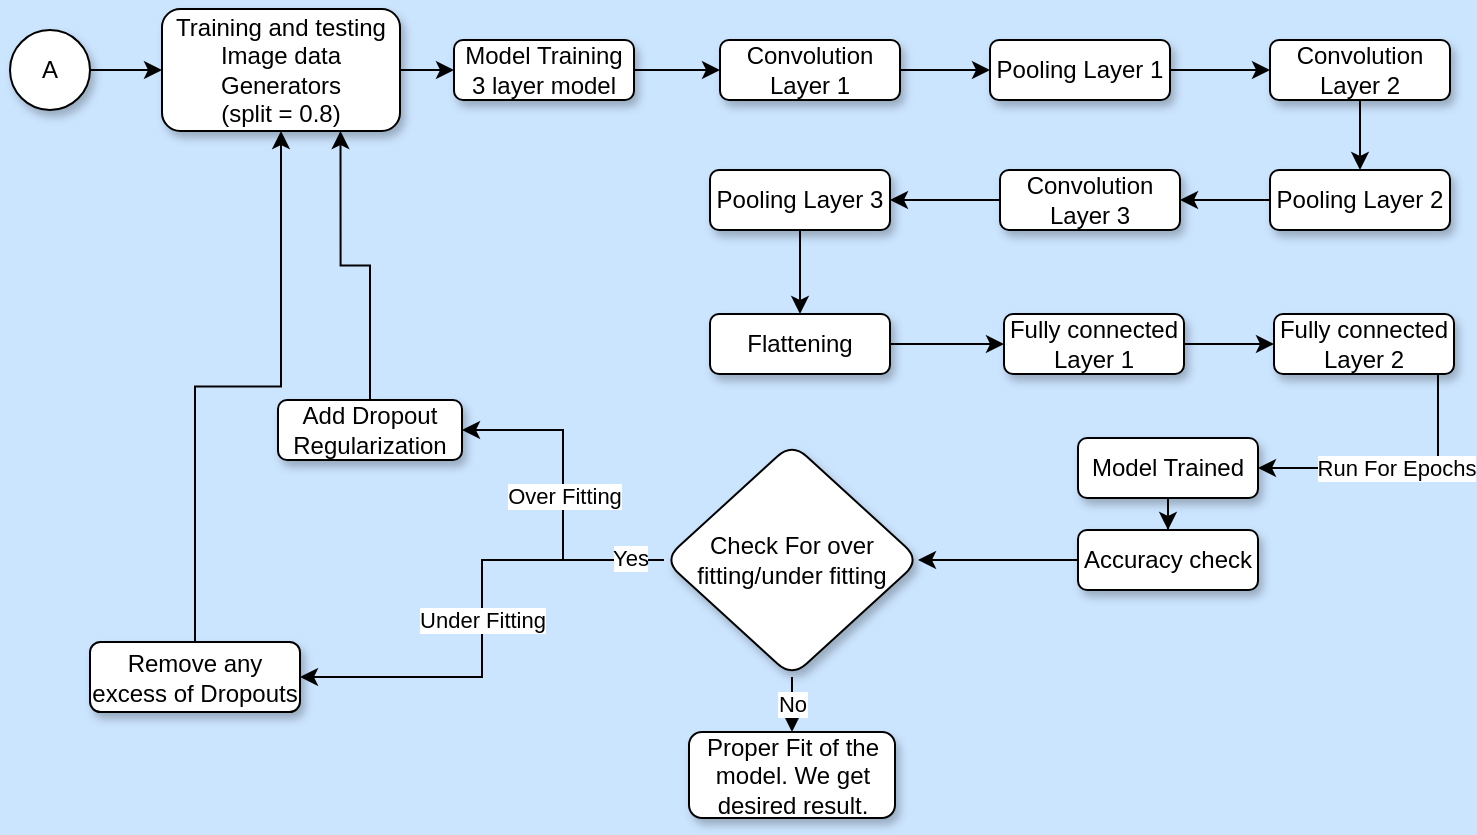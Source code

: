 <mxfile version="13.0.6" type="device" pages="2"><diagram id="yz_Mf00en8VQWzrYZ0oy" name="Page-1"><mxGraphModel dx="868" dy="450" grid="0" gridSize="10" guides="1" tooltips="1" connect="1" arrows="1" fold="1" page="1" pageScale="1" pageWidth="827" pageHeight="1169" background="#CCE5FF" math="0" shadow="0"><root><mxCell id="0"/><mxCell id="1" parent="0"/><mxCell id="qE01bJ577HQbLxvCxuf1-38" value="" style="edgeStyle=orthogonalEdgeStyle;rounded=0;orthogonalLoop=1;jettySize=auto;html=1;" edge="1" parent="1" source="qE01bJ577HQbLxvCxuf1-1" target="qE01bJ577HQbLxvCxuf1-36"><mxGeometry relative="1" as="geometry"/></mxCell><mxCell id="qE01bJ577HQbLxvCxuf1-1" value="&lt;font style=&quot;vertical-align: inherit&quot;&gt;&lt;font style=&quot;vertical-align: inherit&quot;&gt;A&lt;/font&gt;&lt;/font&gt;" style="ellipse;whiteSpace=wrap;html=1;aspect=fixed;shadow=1;" vertex="1" parent="1"><mxGeometry x="16" y="40" width="40" height="40" as="geometry"/></mxCell><mxCell id="qE01bJ577HQbLxvCxuf1-9" value="" style="edgeStyle=orthogonalEdgeStyle;rounded=0;orthogonalLoop=1;jettySize=auto;html=1;" edge="1" parent="1" source="qE01bJ577HQbLxvCxuf1-4" target="qE01bJ577HQbLxvCxuf1-7"><mxGeometry relative="1" as="geometry"/></mxCell><mxCell id="qE01bJ577HQbLxvCxuf1-4" value="&lt;font style=&quot;vertical-align: inherit&quot;&gt;&lt;font style=&quot;vertical-align: inherit&quot;&gt;&lt;font style=&quot;vertical-align: inherit&quot;&gt;&lt;font style=&quot;vertical-align: inherit&quot;&gt;Model Training&lt;br&gt;3 layer model&lt;br&gt;&lt;/font&gt;&lt;/font&gt;&lt;/font&gt;&lt;/font&gt;" style="rounded=1;whiteSpace=wrap;html=1;shadow=1;" vertex="1" parent="1"><mxGeometry x="238" y="45" width="90" height="30" as="geometry"/></mxCell><mxCell id="qE01bJ577HQbLxvCxuf1-11" value="" style="edgeStyle=orthogonalEdgeStyle;rounded=0;orthogonalLoop=1;jettySize=auto;html=1;" edge="1" parent="1" source="qE01bJ577HQbLxvCxuf1-7" target="qE01bJ577HQbLxvCxuf1-10"><mxGeometry relative="1" as="geometry"/></mxCell><mxCell id="qE01bJ577HQbLxvCxuf1-7" value="&lt;font style=&quot;vertical-align: inherit&quot;&gt;&lt;font style=&quot;vertical-align: inherit&quot;&gt;Convolution Layer 1&lt;/font&gt;&lt;/font&gt;" style="rounded=1;whiteSpace=wrap;html=1;shadow=1;" vertex="1" parent="1"><mxGeometry x="371" y="45" width="90" height="30" as="geometry"/></mxCell><mxCell id="qE01bJ577HQbLxvCxuf1-13" value="" style="edgeStyle=orthogonalEdgeStyle;rounded=0;orthogonalLoop=1;jettySize=auto;html=1;" edge="1" parent="1" source="qE01bJ577HQbLxvCxuf1-10" target="qE01bJ577HQbLxvCxuf1-12"><mxGeometry relative="1" as="geometry"/></mxCell><mxCell id="qE01bJ577HQbLxvCxuf1-10" value="&lt;font style=&quot;vertical-align: inherit&quot;&gt;&lt;font style=&quot;vertical-align: inherit&quot;&gt;&lt;font style=&quot;vertical-align: inherit&quot;&gt;&lt;font style=&quot;vertical-align: inherit&quot;&gt;&lt;font style=&quot;vertical-align: inherit&quot;&gt;&lt;font style=&quot;vertical-align: inherit&quot;&gt;Pooling Layer 1&lt;/font&gt;&lt;/font&gt;&lt;/font&gt;&lt;/font&gt;&lt;/font&gt;&lt;/font&gt;" style="rounded=1;whiteSpace=wrap;html=1;shadow=1;" vertex="1" parent="1"><mxGeometry x="506" y="45" width="90" height="30" as="geometry"/></mxCell><mxCell id="qE01bJ577HQbLxvCxuf1-16" value="" style="edgeStyle=orthogonalEdgeStyle;rounded=0;orthogonalLoop=1;jettySize=auto;html=1;" edge="1" parent="1" source="qE01bJ577HQbLxvCxuf1-12" target="qE01bJ577HQbLxvCxuf1-15"><mxGeometry relative="1" as="geometry"/></mxCell><mxCell id="qE01bJ577HQbLxvCxuf1-12" value="&lt;font style=&quot;vertical-align: inherit&quot;&gt;&lt;font style=&quot;vertical-align: inherit&quot;&gt;&lt;font style=&quot;vertical-align: inherit&quot;&gt;&lt;font style=&quot;vertical-align: inherit&quot;&gt;&lt;font style=&quot;vertical-align: inherit&quot;&gt;&lt;font style=&quot;vertical-align: inherit&quot;&gt;&lt;font style=&quot;vertical-align: inherit&quot;&gt;&lt;font style=&quot;vertical-align: inherit&quot;&gt;Convolution Layer 2&lt;/font&gt;&lt;/font&gt;&lt;/font&gt;&lt;/font&gt;&lt;/font&gt;&lt;/font&gt;&lt;/font&gt;&lt;/font&gt;" style="rounded=1;whiteSpace=wrap;html=1;shadow=1;" vertex="1" parent="1"><mxGeometry x="646" y="45" width="90" height="30" as="geometry"/></mxCell><mxCell id="qE01bJ577HQbLxvCxuf1-18" value="" style="edgeStyle=orthogonalEdgeStyle;rounded=0;orthogonalLoop=1;jettySize=auto;html=1;" edge="1" parent="1" source="qE01bJ577HQbLxvCxuf1-15" target="qE01bJ577HQbLxvCxuf1-17"><mxGeometry relative="1" as="geometry"/></mxCell><mxCell id="qE01bJ577HQbLxvCxuf1-15" value="&lt;font style=&quot;vertical-align: inherit&quot;&gt;&lt;font style=&quot;vertical-align: inherit&quot;&gt;&lt;font style=&quot;vertical-align: inherit&quot;&gt;&lt;font style=&quot;vertical-align: inherit&quot;&gt;&lt;font style=&quot;vertical-align: inherit&quot;&gt;&lt;font style=&quot;vertical-align: inherit&quot;&gt;&lt;font style=&quot;vertical-align: inherit&quot;&gt;&lt;font style=&quot;vertical-align: inherit&quot;&gt;&lt;font style=&quot;vertical-align: inherit&quot;&gt;&lt;font style=&quot;vertical-align: inherit&quot;&gt;Pooling Layer 2&lt;/font&gt;&lt;/font&gt;&lt;/font&gt;&lt;/font&gt;&lt;/font&gt;&lt;/font&gt;&lt;/font&gt;&lt;/font&gt;&lt;/font&gt;&lt;/font&gt;" style="rounded=1;whiteSpace=wrap;html=1;shadow=1;" vertex="1" parent="1"><mxGeometry x="646" y="110" width="90" height="30" as="geometry"/></mxCell><mxCell id="qE01bJ577HQbLxvCxuf1-20" value="" style="edgeStyle=orthogonalEdgeStyle;rounded=0;orthogonalLoop=1;jettySize=auto;html=1;" edge="1" parent="1" source="qE01bJ577HQbLxvCxuf1-17" target="qE01bJ577HQbLxvCxuf1-19"><mxGeometry relative="1" as="geometry"/></mxCell><mxCell id="qE01bJ577HQbLxvCxuf1-17" value="&lt;font style=&quot;vertical-align: inherit&quot;&gt;&lt;font style=&quot;vertical-align: inherit&quot;&gt;&lt;font style=&quot;vertical-align: inherit&quot;&gt;&lt;font style=&quot;vertical-align: inherit&quot;&gt;&lt;font style=&quot;vertical-align: inherit&quot;&gt;&lt;font style=&quot;vertical-align: inherit&quot;&gt;&lt;font style=&quot;vertical-align: inherit&quot;&gt;&lt;font style=&quot;vertical-align: inherit&quot;&gt;&lt;font style=&quot;vertical-align: inherit&quot;&gt;&lt;font style=&quot;vertical-align: inherit&quot;&gt;&lt;font style=&quot;vertical-align: inherit&quot;&gt;&lt;font style=&quot;vertical-align: inherit&quot;&gt;Convolution Layer 3&lt;/font&gt;&lt;/font&gt;&lt;/font&gt;&lt;/font&gt;&lt;/font&gt;&lt;/font&gt;&lt;/font&gt;&lt;/font&gt;&lt;/font&gt;&lt;/font&gt;&lt;/font&gt;&lt;/font&gt;" style="rounded=1;whiteSpace=wrap;html=1;shadow=1;" vertex="1" parent="1"><mxGeometry x="511" y="110" width="90" height="30" as="geometry"/></mxCell><mxCell id="qE01bJ577HQbLxvCxuf1-22" value="" style="edgeStyle=orthogonalEdgeStyle;rounded=0;orthogonalLoop=1;jettySize=auto;html=1;" edge="1" parent="1" source="qE01bJ577HQbLxvCxuf1-19" target="qE01bJ577HQbLxvCxuf1-21"><mxGeometry relative="1" as="geometry"/></mxCell><mxCell id="qE01bJ577HQbLxvCxuf1-19" value="&lt;font style=&quot;vertical-align: inherit&quot;&gt;&lt;font style=&quot;vertical-align: inherit&quot;&gt;&lt;font style=&quot;vertical-align: inherit&quot;&gt;&lt;font style=&quot;vertical-align: inherit&quot;&gt;&lt;font style=&quot;vertical-align: inherit&quot;&gt;&lt;font style=&quot;vertical-align: inherit&quot;&gt;&lt;font style=&quot;vertical-align: inherit&quot;&gt;&lt;font style=&quot;vertical-align: inherit&quot;&gt;&lt;font style=&quot;vertical-align: inherit&quot;&gt;&lt;font style=&quot;vertical-align: inherit&quot;&gt;&lt;font style=&quot;vertical-align: inherit&quot;&gt;&lt;font style=&quot;vertical-align: inherit&quot;&gt;&lt;font style=&quot;vertical-align: inherit&quot;&gt;&lt;font style=&quot;vertical-align: inherit&quot;&gt;Pooling Layer 3&lt;/font&gt;&lt;/font&gt;&lt;/font&gt;&lt;/font&gt;&lt;/font&gt;&lt;/font&gt;&lt;/font&gt;&lt;/font&gt;&lt;/font&gt;&lt;/font&gt;&lt;/font&gt;&lt;/font&gt;&lt;/font&gt;&lt;/font&gt;" style="rounded=1;whiteSpace=wrap;html=1;shadow=1;" vertex="1" parent="1"><mxGeometry x="366" y="110" width="90" height="30" as="geometry"/></mxCell><mxCell id="qE01bJ577HQbLxvCxuf1-24" value="" style="edgeStyle=orthogonalEdgeStyle;rounded=0;orthogonalLoop=1;jettySize=auto;html=1;" edge="1" parent="1" source="qE01bJ577HQbLxvCxuf1-21" target="qE01bJ577HQbLxvCxuf1-23"><mxGeometry relative="1" as="geometry"/></mxCell><mxCell id="qE01bJ577HQbLxvCxuf1-21" value="&lt;font style=&quot;vertical-align: inherit&quot;&gt;&lt;font style=&quot;vertical-align: inherit&quot;&gt;&lt;font style=&quot;vertical-align: inherit&quot;&gt;&lt;font style=&quot;vertical-align: inherit&quot;&gt;&lt;font style=&quot;vertical-align: inherit&quot;&gt;&lt;font style=&quot;vertical-align: inherit&quot;&gt;&lt;font style=&quot;vertical-align: inherit&quot;&gt;&lt;font style=&quot;vertical-align: inherit&quot;&gt;&lt;font style=&quot;vertical-align: inherit&quot;&gt;&lt;font style=&quot;vertical-align: inherit&quot;&gt;&lt;font style=&quot;vertical-align: inherit&quot;&gt;&lt;font style=&quot;vertical-align: inherit&quot;&gt;&lt;font style=&quot;vertical-align: inherit&quot;&gt;&lt;font style=&quot;vertical-align: inherit&quot;&gt;&lt;font style=&quot;vertical-align: inherit&quot;&gt;&lt;font style=&quot;vertical-align: inherit&quot;&gt;Flattening&lt;/font&gt;&lt;/font&gt;&lt;/font&gt;&lt;/font&gt;&lt;/font&gt;&lt;/font&gt;&lt;/font&gt;&lt;/font&gt;&lt;/font&gt;&lt;/font&gt;&lt;/font&gt;&lt;/font&gt;&lt;/font&gt;&lt;/font&gt;&lt;/font&gt;&lt;/font&gt;" style="rounded=1;whiteSpace=wrap;html=1;shadow=1;" vertex="1" parent="1"><mxGeometry x="366" y="182" width="90" height="30" as="geometry"/></mxCell><mxCell id="6H2BvjFBNzI2RZ_JLfeP-2" value="" style="edgeStyle=orthogonalEdgeStyle;rounded=0;orthogonalLoop=1;jettySize=auto;html=1;" edge="1" parent="1" source="qE01bJ577HQbLxvCxuf1-23" target="6H2BvjFBNzI2RZ_JLfeP-1"><mxGeometry relative="1" as="geometry"/></mxCell><mxCell id="qE01bJ577HQbLxvCxuf1-23" value="&lt;font style=&quot;vertical-align: inherit&quot;&gt;&lt;font style=&quot;vertical-align: inherit&quot;&gt;Fully connected Layer 1&lt;/font&gt;&lt;/font&gt;" style="rounded=1;whiteSpace=wrap;html=1;shadow=1;" vertex="1" parent="1"><mxGeometry x="513" y="182" width="90" height="30" as="geometry"/></mxCell><mxCell id="6H2BvjFBNzI2RZ_JLfeP-7" value="Run For Epochs" style="edgeStyle=orthogonalEdgeStyle;rounded=0;orthogonalLoop=1;jettySize=auto;html=1;entryX=1;entryY=0.5;entryDx=0;entryDy=0;exitX=0.911;exitY=1;exitDx=0;exitDy=0;exitPerimeter=0;" edge="1" parent="1" source="6H2BvjFBNzI2RZ_JLfeP-1" target="qE01bJ577HQbLxvCxuf1-25"><mxGeometry relative="1" as="geometry"><Array as="points"><mxPoint x="730" y="259"/></Array></mxGeometry></mxCell><mxCell id="6H2BvjFBNzI2RZ_JLfeP-1" value="&lt;font style=&quot;vertical-align: inherit&quot;&gt;&lt;font style=&quot;vertical-align: inherit&quot;&gt;Fully connected Layer 2&lt;/font&gt;&lt;/font&gt;" style="rounded=1;whiteSpace=wrap;html=1;shadow=1;" vertex="1" parent="1"><mxGeometry x="648" y="182" width="90" height="30" as="geometry"/></mxCell><mxCell id="qE01bJ577HQbLxvCxuf1-28" value="" style="edgeStyle=orthogonalEdgeStyle;rounded=0;orthogonalLoop=1;jettySize=auto;html=1;" edge="1" parent="1" source="qE01bJ577HQbLxvCxuf1-25" target="qE01bJ577HQbLxvCxuf1-27"><mxGeometry relative="1" as="geometry"/></mxCell><mxCell id="qE01bJ577HQbLxvCxuf1-25" value="&lt;font style=&quot;vertical-align: inherit&quot;&gt;&lt;font style=&quot;vertical-align: inherit&quot;&gt;Model Trained&lt;/font&gt;&lt;/font&gt;" style="rounded=1;whiteSpace=wrap;html=1;shadow=1;" vertex="1" parent="1"><mxGeometry x="550" y="244" width="90" height="30" as="geometry"/></mxCell><mxCell id="qE01bJ577HQbLxvCxuf1-30" value="" style="edgeStyle=orthogonalEdgeStyle;rounded=0;orthogonalLoop=1;jettySize=auto;html=1;" edge="1" parent="1" source="qE01bJ577HQbLxvCxuf1-27"><mxGeometry relative="1" as="geometry"><mxPoint x="470" y="305" as="targetPoint"/></mxGeometry></mxCell><mxCell id="qE01bJ577HQbLxvCxuf1-27" value="&lt;font style=&quot;vertical-align: inherit&quot;&gt;&lt;font style=&quot;vertical-align: inherit&quot;&gt;&lt;font style=&quot;vertical-align: inherit&quot;&gt;&lt;font style=&quot;vertical-align: inherit&quot;&gt;Accuracy check&lt;/font&gt;&lt;/font&gt;&lt;/font&gt;&lt;/font&gt;" style="rounded=1;whiteSpace=wrap;html=1;shadow=1;" vertex="1" parent="1"><mxGeometry x="550" y="290" width="90" height="30" as="geometry"/></mxCell><mxCell id="qE01bJ577HQbLxvCxuf1-35" value="Over Fitting" style="edgeStyle=orthogonalEdgeStyle;rounded=0;orthogonalLoop=1;jettySize=auto;html=1;entryX=1;entryY=0.5;entryDx=0;entryDy=0;" edge="1" parent="1" source="qE01bJ577HQbLxvCxuf1-31" target="qE01bJ577HQbLxvCxuf1-34"><mxGeometry relative="1" as="geometry"/></mxCell><mxCell id="qE01bJ577HQbLxvCxuf1-40" value="Under Fitting" style="edgeStyle=orthogonalEdgeStyle;rounded=0;orthogonalLoop=1;jettySize=auto;html=1;entryX=1;entryY=0.5;entryDx=0;entryDy=0;" edge="1" parent="1" source="qE01bJ577HQbLxvCxuf1-31" target="qE01bJ577HQbLxvCxuf1-41"><mxGeometry relative="1" as="geometry"><mxPoint x="243" y="363" as="targetPoint"/></mxGeometry></mxCell><mxCell id="qE01bJ577HQbLxvCxuf1-50" value="Yes" style="edgeLabel;html=1;align=center;verticalAlign=middle;resizable=0;points=[];" vertex="1" connectable="0" parent="qE01bJ577HQbLxvCxuf1-40"><mxGeometry x="-0.859" y="-1" relative="1" as="geometry"><mxPoint as="offset"/></mxGeometry></mxCell><mxCell id="qE01bJ577HQbLxvCxuf1-57" value="No" style="edgeStyle=orthogonalEdgeStyle;rounded=0;orthogonalLoop=1;jettySize=auto;html=1;" edge="1" parent="1" source="qE01bJ577HQbLxvCxuf1-31" target="qE01bJ577HQbLxvCxuf1-54"><mxGeometry relative="1" as="geometry"/></mxCell><mxCell id="qE01bJ577HQbLxvCxuf1-31" value="Check For over fitting/under fitting" style="rhombus;whiteSpace=wrap;html=1;rounded=1;shadow=1;" vertex="1" parent="1"><mxGeometry x="343" y="246.5" width="128" height="117" as="geometry"/></mxCell><mxCell id="qE01bJ577HQbLxvCxuf1-49" style="edgeStyle=orthogonalEdgeStyle;rounded=0;orthogonalLoop=1;jettySize=auto;html=1;entryX=0.75;entryY=1;entryDx=0;entryDy=0;" edge="1" parent="1" source="qE01bJ577HQbLxvCxuf1-34" target="qE01bJ577HQbLxvCxuf1-36"><mxGeometry relative="1" as="geometry"/></mxCell><mxCell id="qE01bJ577HQbLxvCxuf1-34" value="Add Dropout Regularization" style="rounded=1;whiteSpace=wrap;html=1;shadow=1;" vertex="1" parent="1"><mxGeometry x="150" y="225" width="92" height="30" as="geometry"/></mxCell><mxCell id="qE01bJ577HQbLxvCxuf1-37" value="" style="edgeStyle=orthogonalEdgeStyle;rounded=0;orthogonalLoop=1;jettySize=auto;html=1;" edge="1" parent="1" source="qE01bJ577HQbLxvCxuf1-36" target="qE01bJ577HQbLxvCxuf1-4"><mxGeometry relative="1" as="geometry"/></mxCell><mxCell id="qE01bJ577HQbLxvCxuf1-36" value="Training and testing Image data Generators &lt;br&gt;(split = 0.8)" style="rounded=1;whiteSpace=wrap;html=1;shadow=1;" vertex="1" parent="1"><mxGeometry x="92" y="29.5" width="119" height="61" as="geometry"/></mxCell><mxCell id="qE01bJ577HQbLxvCxuf1-47" style="edgeStyle=orthogonalEdgeStyle;rounded=0;orthogonalLoop=1;jettySize=auto;html=1;entryX=0.5;entryY=1;entryDx=0;entryDy=0;" edge="1" parent="1" source="qE01bJ577HQbLxvCxuf1-41" target="qE01bJ577HQbLxvCxuf1-36"><mxGeometry relative="1" as="geometry"/></mxCell><mxCell id="qE01bJ577HQbLxvCxuf1-41" value="Remove any excess of Dropouts" style="rounded=1;whiteSpace=wrap;html=1;shadow=1;" vertex="1" parent="1"><mxGeometry x="56" y="346" width="105" height="35" as="geometry"/></mxCell><mxCell id="qE01bJ577HQbLxvCxuf1-54" value="Proper Fit of the model. We get desired result." style="rounded=1;whiteSpace=wrap;html=1;shadow=1;" vertex="1" parent="1"><mxGeometry x="355.5" y="391" width="103" height="43" as="geometry"/></mxCell></root></mxGraphModel></diagram><diagram id="1DQuCXK3GNEeobOpqE1G" name="Page-2"><mxGraphModel dx="868" dy="450" grid="1" gridSize="10" guides="1" tooltips="1" connect="1" arrows="1" fold="1" page="1" pageScale="1" pageWidth="827" pageHeight="1169" math="0" shadow="0"><root><mxCell id="JCtbCvrMJbp996G_JRRQ-0"/><mxCell id="JCtbCvrMJbp996G_JRRQ-1" parent="JCtbCvrMJbp996G_JRRQ-0"/><mxCell id="Xmb9uDtn23XdxjgxHszA-0" value="" style="edgeStyle=orthogonalEdgeStyle;rounded=0;orthogonalLoop=1;jettySize=auto;html=1;" edge="1" parent="JCtbCvrMJbp996G_JRRQ-1" source="hwjru99rRcS9dyHLFB3l-0" target="hwjru99rRcS9dyHLFB3l-8"><mxGeometry relative="1" as="geometry"/></mxCell><mxCell id="hwjru99rRcS9dyHLFB3l-0" value="&lt;font style=&quot;vertical-align: inherit&quot;&gt;&lt;font style=&quot;vertical-align: inherit&quot;&gt;A&lt;/font&gt;&lt;/font&gt;" style="ellipse;whiteSpace=wrap;html=1;aspect=fixed;shadow=1;" vertex="1" parent="JCtbCvrMJbp996G_JRRQ-1"><mxGeometry x="16" y="40" width="40" height="40" as="geometry"/></mxCell><mxCell id="Xmb9uDtn23XdxjgxHszA-1" value="" style="edgeStyle=orthogonalEdgeStyle;rounded=0;orthogonalLoop=1;jettySize=auto;html=1;" edge="1" parent="JCtbCvrMJbp996G_JRRQ-1" source="hwjru99rRcS9dyHLFB3l-1" target="hwjru99rRcS9dyHLFB3l-2"><mxGeometry relative="1" as="geometry"/></mxCell><mxCell id="hwjru99rRcS9dyHLFB3l-1" value="&lt;font style=&quot;vertical-align: inherit&quot;&gt;&lt;font style=&quot;vertical-align: inherit&quot;&gt;&lt;font style=&quot;vertical-align: inherit&quot;&gt;&lt;font style=&quot;vertical-align: inherit&quot;&gt;Model Training&lt;br&gt;3 layer model&lt;br&gt;&lt;/font&gt;&lt;/font&gt;&lt;/font&gt;&lt;/font&gt;" style="rounded=1;whiteSpace=wrap;html=1;shadow=1;" vertex="1" parent="JCtbCvrMJbp996G_JRRQ-1"><mxGeometry x="238" y="45" width="90" height="30" as="geometry"/></mxCell><mxCell id="Xmb9uDtn23XdxjgxHszA-2" value="" style="edgeStyle=orthogonalEdgeStyle;rounded=0;orthogonalLoop=1;jettySize=auto;html=1;" edge="1" parent="JCtbCvrMJbp996G_JRRQ-1" source="hwjru99rRcS9dyHLFB3l-2" target="hwjru99rRcS9dyHLFB3l-3"><mxGeometry relative="1" as="geometry"/></mxCell><mxCell id="hwjru99rRcS9dyHLFB3l-2" value="&lt;font style=&quot;vertical-align: inherit&quot;&gt;&lt;font style=&quot;vertical-align: inherit&quot;&gt;Convolution Layer 1&lt;/font&gt;&lt;/font&gt;" style="rounded=1;whiteSpace=wrap;html=1;shadow=1;" vertex="1" parent="JCtbCvrMJbp996G_JRRQ-1"><mxGeometry x="371" y="45" width="90" height="30" as="geometry"/></mxCell><mxCell id="Xmb9uDtn23XdxjgxHszA-3" value="" style="edgeStyle=orthogonalEdgeStyle;rounded=0;orthogonalLoop=1;jettySize=auto;html=1;" edge="1" parent="JCtbCvrMJbp996G_JRRQ-1" source="hwjru99rRcS9dyHLFB3l-3" target="hwjru99rRcS9dyHLFB3l-4"><mxGeometry relative="1" as="geometry"/></mxCell><mxCell id="hwjru99rRcS9dyHLFB3l-3" value="&lt;font style=&quot;vertical-align: inherit&quot;&gt;&lt;font style=&quot;vertical-align: inherit&quot;&gt;&lt;font style=&quot;vertical-align: inherit&quot;&gt;&lt;font style=&quot;vertical-align: inherit&quot;&gt;&lt;font style=&quot;vertical-align: inherit&quot;&gt;&lt;font style=&quot;vertical-align: inherit&quot;&gt;Pooling Layer 1&lt;/font&gt;&lt;/font&gt;&lt;/font&gt;&lt;/font&gt;&lt;/font&gt;&lt;/font&gt;" style="rounded=1;whiteSpace=wrap;html=1;shadow=1;" vertex="1" parent="JCtbCvrMJbp996G_JRRQ-1"><mxGeometry x="506" y="45" width="90" height="30" as="geometry"/></mxCell><mxCell id="Xmb9uDtn23XdxjgxHszA-6" style="edgeStyle=orthogonalEdgeStyle;rounded=0;orthogonalLoop=1;jettySize=auto;html=1;" edge="1" parent="JCtbCvrMJbp996G_JRRQ-1" source="hwjru99rRcS9dyHLFB3l-4" target="hwjru99rRcS9dyHLFB3l-5"><mxGeometry relative="1" as="geometry"/></mxCell><mxCell id="hwjru99rRcS9dyHLFB3l-4" value="&lt;font style=&quot;vertical-align: inherit&quot;&gt;&lt;font style=&quot;vertical-align: inherit&quot;&gt;&lt;font style=&quot;vertical-align: inherit&quot;&gt;&lt;font style=&quot;vertical-align: inherit&quot;&gt;&lt;font style=&quot;vertical-align: inherit&quot;&gt;&lt;font style=&quot;vertical-align: inherit&quot;&gt;&lt;font style=&quot;vertical-align: inherit&quot;&gt;&lt;font style=&quot;vertical-align: inherit&quot;&gt;Convolution Layer 2&lt;/font&gt;&lt;/font&gt;&lt;/font&gt;&lt;/font&gt;&lt;/font&gt;&lt;/font&gt;&lt;/font&gt;&lt;/font&gt;" style="rounded=1;whiteSpace=wrap;html=1;shadow=1;" vertex="1" parent="JCtbCvrMJbp996G_JRRQ-1"><mxGeometry x="646" y="45" width="90" height="30" as="geometry"/></mxCell><mxCell id="Xmb9uDtn23XdxjgxHszA-8" value="" style="edgeStyle=orthogonalEdgeStyle;rounded=0;orthogonalLoop=1;jettySize=auto;html=1;" edge="1" parent="JCtbCvrMJbp996G_JRRQ-1" source="hwjru99rRcS9dyHLFB3l-5" target="hwjru99rRcS9dyHLFB3l-6"><mxGeometry relative="1" as="geometry"/></mxCell><mxCell id="hwjru99rRcS9dyHLFB3l-5" value="&lt;font style=&quot;vertical-align: inherit&quot;&gt;&lt;font style=&quot;vertical-align: inherit&quot;&gt;&lt;font style=&quot;vertical-align: inherit&quot;&gt;&lt;font style=&quot;vertical-align: inherit&quot;&gt;&lt;font style=&quot;vertical-align: inherit&quot;&gt;&lt;font style=&quot;vertical-align: inherit&quot;&gt;&lt;font style=&quot;vertical-align: inherit&quot;&gt;&lt;font style=&quot;vertical-align: inherit&quot;&gt;&lt;font style=&quot;vertical-align: inherit&quot;&gt;&lt;font style=&quot;vertical-align: inherit&quot;&gt;Pooling Layer 2&lt;/font&gt;&lt;/font&gt;&lt;/font&gt;&lt;/font&gt;&lt;/font&gt;&lt;/font&gt;&lt;/font&gt;&lt;/font&gt;&lt;/font&gt;&lt;/font&gt;" style="rounded=1;whiteSpace=wrap;html=1;shadow=1;" vertex="1" parent="JCtbCvrMJbp996G_JRRQ-1"><mxGeometry x="646" y="110" width="90" height="30" as="geometry"/></mxCell><mxCell id="Xmb9uDtn23XdxjgxHszA-9" value="" style="edgeStyle=orthogonalEdgeStyle;rounded=0;orthogonalLoop=1;jettySize=auto;html=1;" edge="1" parent="JCtbCvrMJbp996G_JRRQ-1" source="hwjru99rRcS9dyHLFB3l-6" target="hwjru99rRcS9dyHLFB3l-7"><mxGeometry relative="1" as="geometry"/></mxCell><mxCell id="hwjru99rRcS9dyHLFB3l-6" value="&lt;font style=&quot;vertical-align: inherit&quot;&gt;&lt;font style=&quot;vertical-align: inherit&quot;&gt;&lt;font style=&quot;vertical-align: inherit&quot;&gt;&lt;font style=&quot;vertical-align: inherit&quot;&gt;&lt;font style=&quot;vertical-align: inherit&quot;&gt;&lt;font style=&quot;vertical-align: inherit&quot;&gt;&lt;font style=&quot;vertical-align: inherit&quot;&gt;&lt;font style=&quot;vertical-align: inherit&quot;&gt;&lt;font style=&quot;vertical-align: inherit&quot;&gt;&lt;font style=&quot;vertical-align: inherit&quot;&gt;&lt;font style=&quot;vertical-align: inherit&quot;&gt;&lt;font style=&quot;vertical-align: inherit&quot;&gt;Convolution Layer 3&lt;/font&gt;&lt;/font&gt;&lt;/font&gt;&lt;/font&gt;&lt;/font&gt;&lt;/font&gt;&lt;/font&gt;&lt;/font&gt;&lt;/font&gt;&lt;/font&gt;&lt;/font&gt;&lt;/font&gt;" style="rounded=1;whiteSpace=wrap;html=1;shadow=1;" vertex="1" parent="JCtbCvrMJbp996G_JRRQ-1"><mxGeometry x="511" y="110" width="90" height="30" as="geometry"/></mxCell><mxCell id="Xmb9uDtn23XdxjgxHszA-12" value="" style="edgeStyle=orthogonalEdgeStyle;rounded=0;orthogonalLoop=1;jettySize=auto;html=1;" edge="1" parent="JCtbCvrMJbp996G_JRRQ-1" source="hwjru99rRcS9dyHLFB3l-7" target="Xmb9uDtn23XdxjgxHszA-11"><mxGeometry relative="1" as="geometry"/></mxCell><mxCell id="hwjru99rRcS9dyHLFB3l-7" value="&lt;font style=&quot;vertical-align: inherit&quot;&gt;&lt;font style=&quot;vertical-align: inherit&quot;&gt;&lt;font style=&quot;vertical-align: inherit&quot;&gt;&lt;font style=&quot;vertical-align: inherit&quot;&gt;&lt;font style=&quot;vertical-align: inherit&quot;&gt;&lt;font style=&quot;vertical-align: inherit&quot;&gt;&lt;font style=&quot;vertical-align: inherit&quot;&gt;&lt;font style=&quot;vertical-align: inherit&quot;&gt;&lt;font style=&quot;vertical-align: inherit&quot;&gt;&lt;font style=&quot;vertical-align: inherit&quot;&gt;&lt;font style=&quot;vertical-align: inherit&quot;&gt;&lt;font style=&quot;vertical-align: inherit&quot;&gt;&lt;font style=&quot;vertical-align: inherit&quot;&gt;&lt;font style=&quot;vertical-align: inherit&quot;&gt;Pooling Layer 3&lt;/font&gt;&lt;/font&gt;&lt;/font&gt;&lt;/font&gt;&lt;/font&gt;&lt;/font&gt;&lt;/font&gt;&lt;/font&gt;&lt;/font&gt;&lt;/font&gt;&lt;/font&gt;&lt;/font&gt;&lt;/font&gt;&lt;/font&gt;" style="rounded=1;whiteSpace=wrap;html=1;shadow=1;" vertex="1" parent="JCtbCvrMJbp996G_JRRQ-1"><mxGeometry x="366" y="110" width="90" height="30" as="geometry"/></mxCell><mxCell id="Xmb9uDtn23XdxjgxHszA-14" value="" style="edgeStyle=orthogonalEdgeStyle;rounded=0;orthogonalLoop=1;jettySize=auto;html=1;" edge="1" parent="JCtbCvrMJbp996G_JRRQ-1" source="Xmb9uDtn23XdxjgxHszA-11" target="Xmb9uDtn23XdxjgxHszA-13"><mxGeometry relative="1" as="geometry"/></mxCell><mxCell id="Xmb9uDtn23XdxjgxHszA-11" value="&lt;font style=&quot;vertical-align: inherit&quot;&gt;&lt;font style=&quot;vertical-align: inherit&quot;&gt;&lt;font style=&quot;vertical-align: inherit&quot;&gt;&lt;font style=&quot;vertical-align: inherit&quot;&gt;&lt;font style=&quot;vertical-align: inherit&quot;&gt;&lt;font style=&quot;vertical-align: inherit&quot;&gt;&lt;font style=&quot;vertical-align: inherit&quot;&gt;&lt;font style=&quot;vertical-align: inherit&quot;&gt;&lt;font style=&quot;vertical-align: inherit&quot;&gt;&lt;font style=&quot;vertical-align: inherit&quot;&gt;&lt;font style=&quot;vertical-align: inherit&quot;&gt;&lt;font style=&quot;vertical-align: inherit&quot;&gt;&lt;font style=&quot;vertical-align: inherit&quot;&gt;&lt;font style=&quot;vertical-align: inherit&quot;&gt;Convolution Layer 4&lt;/font&gt;&lt;/font&gt;&lt;/font&gt;&lt;/font&gt;&lt;/font&gt;&lt;/font&gt;&lt;/font&gt;&lt;/font&gt;&lt;/font&gt;&lt;/font&gt;&lt;/font&gt;&lt;/font&gt;&lt;/font&gt;&lt;/font&gt;" style="rounded=1;whiteSpace=wrap;html=1;shadow=1;" vertex="1" parent="JCtbCvrMJbp996G_JRRQ-1"><mxGeometry x="238" y="110" width="90" height="30" as="geometry"/></mxCell><mxCell id="Xmb9uDtn23XdxjgxHszA-16" value="" style="edgeStyle=orthogonalEdgeStyle;rounded=0;orthogonalLoop=1;jettySize=auto;html=1;" edge="1" parent="JCtbCvrMJbp996G_JRRQ-1" source="Xmb9uDtn23XdxjgxHszA-13" target="Xmb9uDtn23XdxjgxHszA-15"><mxGeometry relative="1" as="geometry"/></mxCell><mxCell id="Xmb9uDtn23XdxjgxHszA-13" value="&lt;font style=&quot;vertical-align: inherit&quot;&gt;&lt;font style=&quot;vertical-align: inherit&quot;&gt;&lt;font style=&quot;vertical-align: inherit&quot;&gt;&lt;font style=&quot;vertical-align: inherit&quot;&gt;&lt;font style=&quot;vertical-align: inherit&quot;&gt;&lt;font style=&quot;vertical-align: inherit&quot;&gt;&lt;font style=&quot;vertical-align: inherit&quot;&gt;&lt;font style=&quot;vertical-align: inherit&quot;&gt;&lt;font style=&quot;vertical-align: inherit&quot;&gt;&lt;font style=&quot;vertical-align: inherit&quot;&gt;&lt;font style=&quot;vertical-align: inherit&quot;&gt;&lt;font style=&quot;vertical-align: inherit&quot;&gt;&lt;font style=&quot;vertical-align: inherit&quot;&gt;&lt;font style=&quot;vertical-align: inherit&quot;&gt;Pooling Layer 4&lt;/font&gt;&lt;/font&gt;&lt;/font&gt;&lt;/font&gt;&lt;/font&gt;&lt;/font&gt;&lt;/font&gt;&lt;/font&gt;&lt;/font&gt;&lt;/font&gt;&lt;/font&gt;&lt;/font&gt;&lt;/font&gt;&lt;/font&gt;" style="rounded=1;whiteSpace=wrap;html=1;shadow=1;" vertex="1" parent="JCtbCvrMJbp996G_JRRQ-1"><mxGeometry x="238" y="180" width="90" height="30" as="geometry"/></mxCell><mxCell id="Xmb9uDtn23XdxjgxHszA-18" value="" style="edgeStyle=orthogonalEdgeStyle;rounded=0;orthogonalLoop=1;jettySize=auto;html=1;" edge="1" parent="JCtbCvrMJbp996G_JRRQ-1" source="Xmb9uDtn23XdxjgxHszA-15" target="Xmb9uDtn23XdxjgxHszA-17"><mxGeometry relative="1" as="geometry"/></mxCell><mxCell id="Xmb9uDtn23XdxjgxHszA-15" value="&lt;font style=&quot;vertical-align: inherit&quot;&gt;&lt;font style=&quot;vertical-align: inherit&quot;&gt;&lt;font style=&quot;vertical-align: inherit&quot;&gt;&lt;font style=&quot;vertical-align: inherit&quot;&gt;&lt;font style=&quot;vertical-align: inherit&quot;&gt;&lt;font style=&quot;vertical-align: inherit&quot;&gt;&lt;font style=&quot;vertical-align: inherit&quot;&gt;&lt;font style=&quot;vertical-align: inherit&quot;&gt;&lt;font style=&quot;vertical-align: inherit&quot;&gt;&lt;font style=&quot;vertical-align: inherit&quot;&gt;&lt;font style=&quot;vertical-align: inherit&quot;&gt;&lt;font style=&quot;vertical-align: inherit&quot;&gt;&lt;font style=&quot;vertical-align: inherit&quot;&gt;&lt;font style=&quot;vertical-align: inherit&quot;&gt;Convolution Layer 5&lt;/font&gt;&lt;/font&gt;&lt;/font&gt;&lt;/font&gt;&lt;/font&gt;&lt;/font&gt;&lt;/font&gt;&lt;/font&gt;&lt;/font&gt;&lt;/font&gt;&lt;/font&gt;&lt;/font&gt;&lt;/font&gt;&lt;/font&gt;" style="rounded=1;whiteSpace=wrap;html=1;shadow=1;" vertex="1" parent="JCtbCvrMJbp996G_JRRQ-1"><mxGeometry x="371" y="180" width="90" height="30" as="geometry"/></mxCell><mxCell id="Xmb9uDtn23XdxjgxHszA-20" value="" style="edgeStyle=orthogonalEdgeStyle;rounded=0;orthogonalLoop=1;jettySize=auto;html=1;" edge="1" parent="JCtbCvrMJbp996G_JRRQ-1" source="Xmb9uDtn23XdxjgxHszA-17" target="Xmb9uDtn23XdxjgxHszA-19"><mxGeometry relative="1" as="geometry"/></mxCell><mxCell id="Xmb9uDtn23XdxjgxHszA-17" value="&lt;font style=&quot;vertical-align: inherit&quot;&gt;&lt;font style=&quot;vertical-align: inherit&quot;&gt;&lt;font style=&quot;vertical-align: inherit&quot;&gt;&lt;font style=&quot;vertical-align: inherit&quot;&gt;&lt;font style=&quot;vertical-align: inherit&quot;&gt;&lt;font style=&quot;vertical-align: inherit&quot;&gt;&lt;font style=&quot;vertical-align: inherit&quot;&gt;&lt;font style=&quot;vertical-align: inherit&quot;&gt;&lt;font style=&quot;vertical-align: inherit&quot;&gt;&lt;font style=&quot;vertical-align: inherit&quot;&gt;&lt;font style=&quot;vertical-align: inherit&quot;&gt;&lt;font style=&quot;vertical-align: inherit&quot;&gt;&lt;font style=&quot;vertical-align: inherit&quot;&gt;&lt;font style=&quot;vertical-align: inherit&quot;&gt;Pooling Layer 5&lt;/font&gt;&lt;/font&gt;&lt;/font&gt;&lt;/font&gt;&lt;/font&gt;&lt;/font&gt;&lt;/font&gt;&lt;/font&gt;&lt;/font&gt;&lt;/font&gt;&lt;/font&gt;&lt;/font&gt;&lt;/font&gt;&lt;/font&gt;" style="rounded=1;whiteSpace=wrap;html=1;shadow=1;" vertex="1" parent="JCtbCvrMJbp996G_JRRQ-1"><mxGeometry x="511" y="180" width="90" height="30" as="geometry"/></mxCell><mxCell id="Xmb9uDtn23XdxjgxHszA-22" value="" style="edgeStyle=orthogonalEdgeStyle;rounded=0;orthogonalLoop=1;jettySize=auto;html=1;" edge="1" parent="JCtbCvrMJbp996G_JRRQ-1" source="Xmb9uDtn23XdxjgxHszA-19" target="Xmb9uDtn23XdxjgxHszA-21"><mxGeometry relative="1" as="geometry"/></mxCell><mxCell id="Xmb9uDtn23XdxjgxHszA-19" value="&lt;font style=&quot;vertical-align: inherit&quot;&gt;&lt;font style=&quot;vertical-align: inherit&quot;&gt;&lt;font style=&quot;vertical-align: inherit&quot;&gt;&lt;font style=&quot;vertical-align: inherit&quot;&gt;&lt;font style=&quot;vertical-align: inherit&quot;&gt;&lt;font style=&quot;vertical-align: inherit&quot;&gt;&lt;font style=&quot;vertical-align: inherit&quot;&gt;&lt;font style=&quot;vertical-align: inherit&quot;&gt;&lt;font style=&quot;vertical-align: inherit&quot;&gt;&lt;font style=&quot;vertical-align: inherit&quot;&gt;&lt;font style=&quot;vertical-align: inherit&quot;&gt;&lt;font style=&quot;vertical-align: inherit&quot;&gt;&lt;font style=&quot;vertical-align: inherit&quot;&gt;&lt;font style=&quot;vertical-align: inherit&quot;&gt;Flattening&lt;/font&gt;&lt;/font&gt;&lt;/font&gt;&lt;/font&gt;&lt;/font&gt;&lt;/font&gt;&lt;/font&gt;&lt;/font&gt;&lt;/font&gt;&lt;/font&gt;&lt;/font&gt;&lt;/font&gt;&lt;/font&gt;&lt;/font&gt;" style="rounded=1;whiteSpace=wrap;html=1;shadow=1;" vertex="1" parent="JCtbCvrMJbp996G_JRRQ-1"><mxGeometry x="646" y="180" width="90" height="30" as="geometry"/></mxCell><mxCell id="Xmb9uDtn23XdxjgxHszA-21" value="&lt;font style=&quot;vertical-align: inherit&quot;&gt;&lt;font style=&quot;vertical-align: inherit&quot;&gt;&lt;font style=&quot;vertical-align: inherit&quot;&gt;&lt;font style=&quot;vertical-align: inherit&quot;&gt;&lt;font style=&quot;vertical-align: inherit&quot;&gt;&lt;font style=&quot;vertical-align: inherit&quot;&gt;&lt;font style=&quot;vertical-align: inherit&quot;&gt;&lt;font style=&quot;vertical-align: inherit&quot;&gt;&lt;font style=&quot;vertical-align: inherit&quot;&gt;&lt;font style=&quot;vertical-align: inherit&quot;&gt;&lt;font style=&quot;vertical-align: inherit&quot;&gt;&lt;font style=&quot;vertical-align: inherit&quot;&gt;&lt;font style=&quot;vertical-align: inherit&quot;&gt;&lt;font style=&quot;vertical-align: inherit&quot;&gt;Flattening&lt;/font&gt;&lt;/font&gt;&lt;/font&gt;&lt;/font&gt;&lt;/font&gt;&lt;/font&gt;&lt;/font&gt;&lt;/font&gt;&lt;/font&gt;&lt;/font&gt;&lt;/font&gt;&lt;/font&gt;&lt;/font&gt;&lt;/font&gt;" style="rounded=1;whiteSpace=wrap;html=1;shadow=1;" vertex="1" parent="JCtbCvrMJbp996G_JRRQ-1"><mxGeometry x="681" y="290" width="90" height="30" as="geometry"/></mxCell><mxCell id="Xmb9uDtn23XdxjgxHszA-10" value="" style="edgeStyle=orthogonalEdgeStyle;rounded=0;orthogonalLoop=1;jettySize=auto;html=1;" edge="1" parent="JCtbCvrMJbp996G_JRRQ-1" source="hwjru99rRcS9dyHLFB3l-8" target="hwjru99rRcS9dyHLFB3l-1"><mxGeometry relative="1" as="geometry"/></mxCell><mxCell id="hwjru99rRcS9dyHLFB3l-8" value="Training and testing Image data Generators &lt;br&gt;(split = 0.8)" style="rounded=1;whiteSpace=wrap;html=1;shadow=1;" vertex="1" parent="JCtbCvrMJbp996G_JRRQ-1"><mxGeometry x="80" y="29.5" width="119" height="61" as="geometry"/></mxCell></root></mxGraphModel></diagram></mxfile>